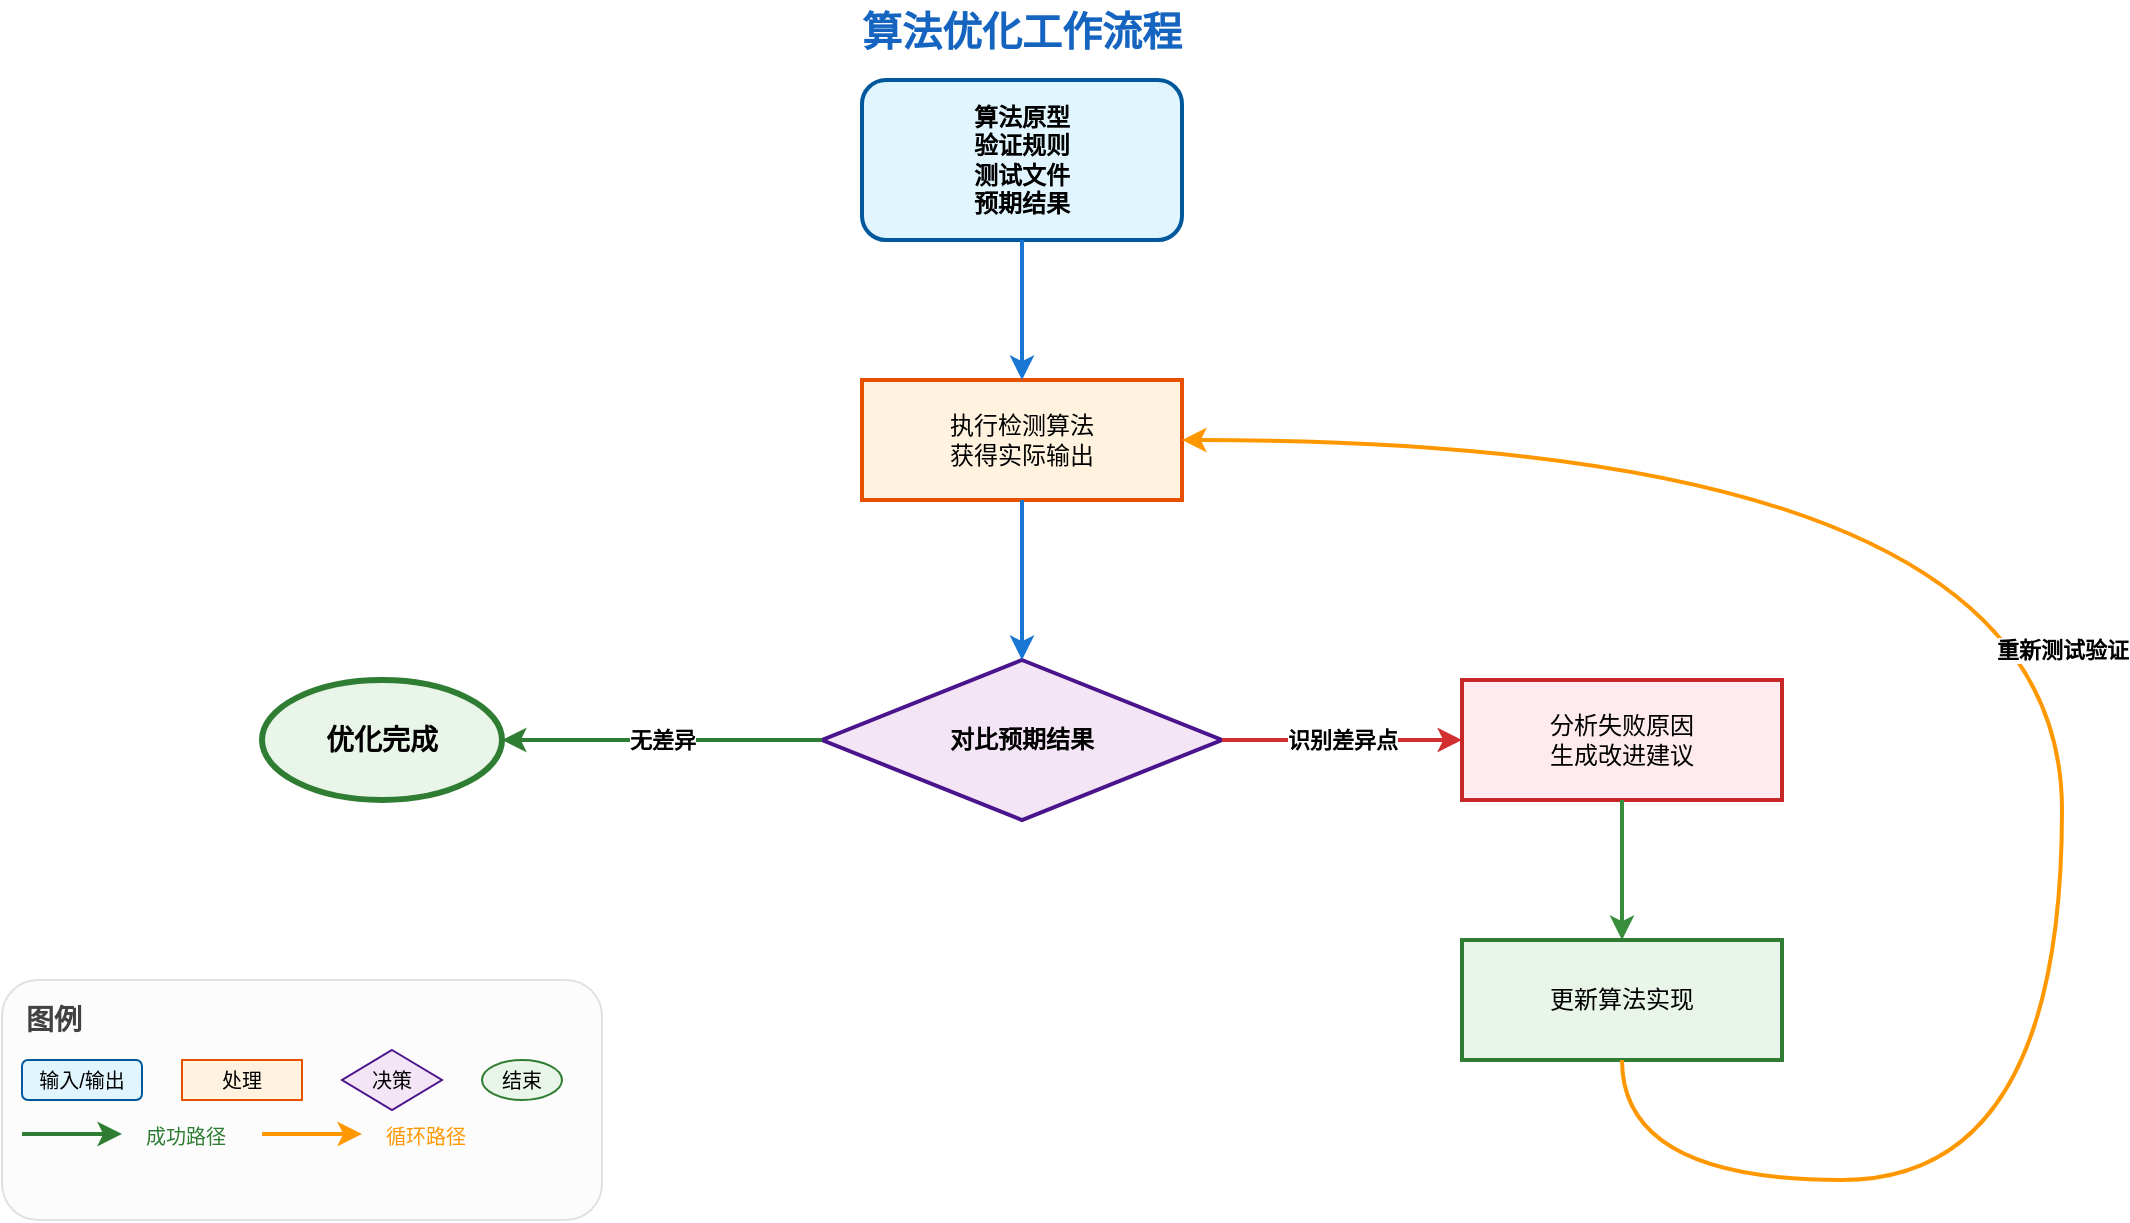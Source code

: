 <mxfile version="21.6.5">
  <diagram name="算法优化工作流" id="algorithm-workflow">
    <mxGraphModel dx="1422" dy="762" grid="1" gridSize="10" guides="1" tooltips="1" connect="1" arrows="1" fold="1" page="1" pageScale="1" pageWidth="1169" pageHeight="827" math="0" shadow="0">
      <root>
        <mxCell id="0" />
        <mxCell id="1" parent="0" />
        
        <!-- 开始节点 -->
        <mxCell id="start-node" value="算法原型&#xa;验证规则&#xa;测试文件&#xa;预期结果" style="rounded=1;whiteSpace=wrap;html=1;fillColor=#e1f5fe;strokeColor=#01579b;strokeWidth=2;fontStyle=1;fontSize=12;spacingTop=10;spacingBottom=10;" vertex="1" parent="1">
          <mxGeometry x="480" y="50" width="160" height="80" as="geometry" />
        </mxCell>
        
        <!-- 执行检测算法 -->
        <mxCell id="execute-algorithm" value="执行检测算法&#xa;获得实际输出" style="rounded=0;whiteSpace=wrap;html=1;fillColor=#fff3e0;strokeColor=#e65100;strokeWidth=2;fontSize=12;spacingTop=8;spacingBottom=8;" vertex="1" parent="1">
          <mxGeometry x="480" y="200" width="160" height="60" as="geometry" />
        </mxCell>
        
        <!-- 对比预期结果 (决策菱形) -->
        <mxCell id="compare-results" value="对比预期结果" style="rhombus;whiteSpace=wrap;html=1;fillColor=#f3e5f5;strokeColor=#4a148c;strokeWidth=2;fontSize=12;fontStyle=1;" vertex="1" parent="1">
          <mxGeometry x="460" y="340" width="200" height="80" as="geometry" />
        </mxCell>
        
        <!-- 分析失败原因 -->
        <mxCell id="analyze-failure" value="分析失败原因&#xa;生成改进建议" style="rounded=0;whiteSpace=wrap;html=1;fillColor=#ffebee;strokeColor=#c62828;strokeWidth=2;fontSize=12;spacingTop=8;spacingBottom=8;" vertex="1" parent="1">
          <mxGeometry x="780" y="350" width="160" height="60" as="geometry" />
        </mxCell>
        
        <!-- 更新算法实现 -->
        <mxCell id="update-algorithm" value="更新算法实现" style="rounded=0;whiteSpace=wrap;html=1;fillColor=#e8f5e8;strokeColor=#2e7d32;strokeWidth=2;fontSize=12;spacingTop=8;spacingBottom=8;" vertex="1" parent="1">
          <mxGeometry x="780" y="480" width="160" height="60" as="geometry" />
        </mxCell>
        
        <!-- 优化完成 -->
        <mxCell id="optimization-complete" value="优化完成" style="ellipse;whiteSpace=wrap;html=1;fillColor=#e8f5e8;strokeColor=#2e7d32;strokeWidth=3;fontSize=14;fontStyle=1;" vertex="1" parent="1">
          <mxGeometry x="180" y="350" width="120" height="60" as="geometry" />
        </mxCell>
        
        <!-- 连接线 -->
        <!-- 开始到执行算法 -->
        <mxCell id="edge-start-execute" value="" style="edgeStyle=orthogonalEdgeStyle;rounded=0;orthogonalLoop=1;jettySize=auto;html=1;strokeWidth=2;strokeColor=#1976d2;" edge="1" parent="1" source="start-node" target="execute-algorithm">
          <mxGeometry relative="1" as="geometry" />
        </mxCell>
        
        <!-- 执行算法到对比结果 -->
        <mxCell id="edge-execute-compare" value="" style="edgeStyle=orthogonalEdgeStyle;rounded=0;orthogonalLoop=1;jettySize=auto;html=1;strokeWidth=2;strokeColor=#1976d2;" edge="1" parent="1" source="execute-algorithm" target="compare-results">
          <mxGeometry relative="1" as="geometry" />
        </mxCell>
        
        <!-- 对比结果到分析失败原因 -->
        <mxCell id="edge-compare-analyze" value="识别差异点" style="edgeStyle=orthogonalEdgeStyle;rounded=0;orthogonalLoop=1;jettySize=auto;html=1;strokeWidth=2;strokeColor=#d32f2f;fontSize=11;fontStyle=1;" edge="1" parent="1" source="compare-results" target="analyze-failure">
          <mxGeometry relative="1" as="geometry" />
        </mxCell>
        
        <!-- 分析失败原因到更新算法 -->
        <mxCell id="edge-analyze-update" value="" style="edgeStyle=orthogonalEdgeStyle;rounded=0;orthogonalLoop=1;jettySize=auto;html=1;strokeWidth=2;strokeColor=#388e3c;" edge="1" parent="1" source="analyze-failure" target="update-algorithm">
          <mxGeometry relative="1" as="geometry" />
        </mxCell>
        
        <!-- 更新算法回到执行算法 (循环) -->
        <mxCell id="edge-update-execute" value="重新测试验证" style="edgeStyle=orthogonalEdgeStyle;rounded=1;orthogonalLoop=1;jettySize=auto;html=1;strokeWidth=2;strokeColor=#ff9800;curved=1;fontSize=11;fontStyle=1;" edge="1" parent="1" source="update-algorithm" target="execute-algorithm">
          <mxGeometry relative="1" as="geometry">
            <Array as="points">
              <mxPoint x="860" y="600" />
              <mxPoint x="1080" y="600" />
              <mxPoint x="1080" y="230" />
            </Array>
          </mxGeometry>
        </mxCell>
        
        <!-- 对比结果到优化完成 -->
        <mxCell id="edge-compare-complete" value="无差异" style="edgeStyle=orthogonalEdgeStyle;rounded=0;orthogonalLoop=1;jettySize=auto;html=1;strokeWidth=2;strokeColor=#2e7d32;fontSize=11;fontStyle=1;" edge="1" parent="1" source="compare-results" target="optimization-complete">
          <mxGeometry relative="1" as="geometry" />
        </mxCell>
        
        <!-- 添加标题 -->
        <mxCell id="title" value="算法优化工作流程" style="text;html=1;strokeColor=none;fillColor=none;align=center;verticalAlign=middle;whiteSpace=wrap;rounded=0;fontSize=20;fontStyle=1;fontColor=#1565c0;" vertex="1" parent="1">
          <mxGeometry x="450" y="10" width="220" height="30" as="geometry" />
        </mxCell>
        
        <!-- 添加图例 -->
        <mxCell id="legend-bg" value="" style="rounded=1;whiteSpace=wrap;html=1;fillColor=#f5f5f5;strokeColor=#9e9e9e;strokeWidth=1;opacity=30;" vertex="1" parent="1">
          <mxGeometry x="50" y="500" width="300" height="120" as="geometry" />
        </mxCell>
        
        <mxCell id="legend-title" value="图例" style="text;html=1;strokeColor=none;fillColor=none;align=left;verticalAlign=middle;whiteSpace=wrap;rounded=0;fontSize=14;fontStyle=1;fontColor=#424242;" vertex="1" parent="1">
          <mxGeometry x="60" y="510" width="60" height="20" as="geometry" />
        </mxCell>
        
        <mxCell id="legend-input" value="输入/输出" style="rounded=1;whiteSpace=wrap;html=1;fillColor=#e1f5fe;strokeColor=#01579b;strokeWidth=1;fontSize=10;" vertex="1" parent="1">
          <mxGeometry x="60" y="540" width="60" height="20" as="geometry" />
        </mxCell>
        
        <mxCell id="legend-process" value="处理" style="rounded=0;whiteSpace=wrap;html=1;fillColor=#fff3e0;strokeColor=#e65100;strokeWidth=1;fontSize=10;" vertex="1" parent="1">
          <mxGeometry x="140" y="540" width="60" height="20" as="geometry" />
        </mxCell>
        
        <mxCell id="legend-decision" value="决策" style="rhombus;whiteSpace=wrap;html=1;fillColor=#f3e5f5;strokeColor=#4a148c;strokeWidth=1;fontSize=10;" vertex="1" parent="1">
          <mxGeometry x="220" y="535" width="50" height="30" as="geometry" />
        </mxCell>
        
        <mxCell id="legend-end" value="结束" style="ellipse;whiteSpace=wrap;html=1;fillColor=#e8f5e8;strokeColor=#2e7d32;strokeWidth=1;fontSize=10;" vertex="1" parent="1">
          <mxGeometry x="290" y="540" width="40" height="20" as="geometry" />
        </mxCell>
        
        <mxCell id="legend-success" value="成功路径" style="text;html=1;strokeColor=none;fillColor=none;align=left;verticalAlign=middle;whiteSpace=wrap;rounded=0;fontSize=10;fontColor=#2e7d32;" vertex="1" parent="1">
          <mxGeometry x="120" y="570" width="60" height="15" as="geometry" />
        </mxCell>
        
        <mxCell id="legend-success-line" value="" style="endArrow=classic;html=1;rounded=0;strokeWidth=2;strokeColor=#2e7d32;" edge="1" parent="1">
          <mxGeometry width="50" height="50" relative="1" as="geometry">
            <mxPoint x="60" y="577" as="sourcePoint" />
            <mxPoint x="110" y="577" as="targetPoint" />
          </mxGeometry>
        </mxCell>
        
        <mxCell id="legend-loop" value="循环路径" style="text;html=1;strokeColor=none;fillColor=none;align=left;verticalAlign=middle;whiteSpace=wrap;rounded=0;fontSize=10;fontColor=#ff9800;" vertex="1" parent="1">
          <mxGeometry x="240" y="570" width="60" height="15" as="geometry" />
        </mxCell>
        
        <mxCell id="legend-loop-line" value="" style="endArrow=classic;html=1;rounded=1;strokeWidth=2;strokeColor=#ff9800;curved=1;" edge="1" parent="1">
          <mxGeometry width="50" height="50" relative="1" as="geometry">
            <mxPoint x="180" y="577" as="sourcePoint" />
            <mxPoint x="230" y="577" as="targetPoint" />
          </mxGeometry>
        </mxCell>
        
      </root>
    </mxGraphModel>
  </diagram>
</mxfile>
